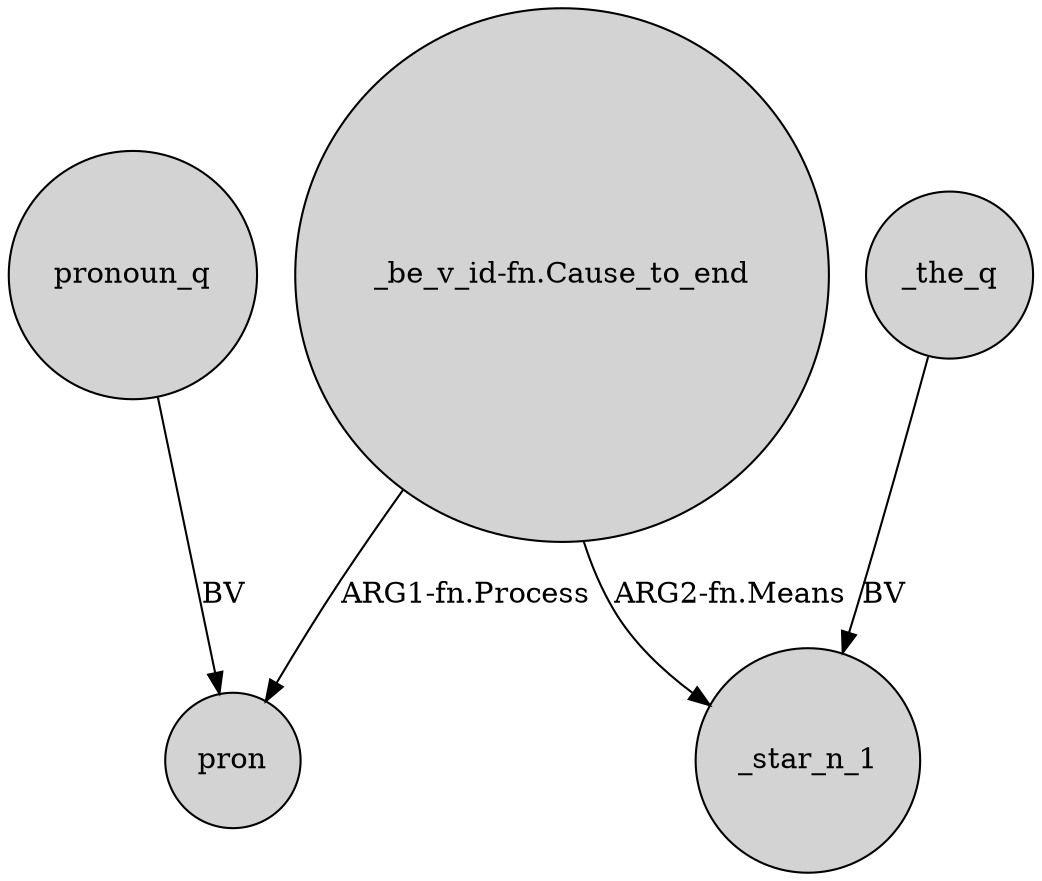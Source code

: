digraph {
	node [shape=circle style=filled]
	pronoun_q -> pron [label=BV]
	"_be_v_id-fn.Cause_to_end" -> pron [label="ARG1-fn.Process"]
	_the_q -> _star_n_1 [label=BV]
	"_be_v_id-fn.Cause_to_end" -> _star_n_1 [label="ARG2-fn.Means"]
}
